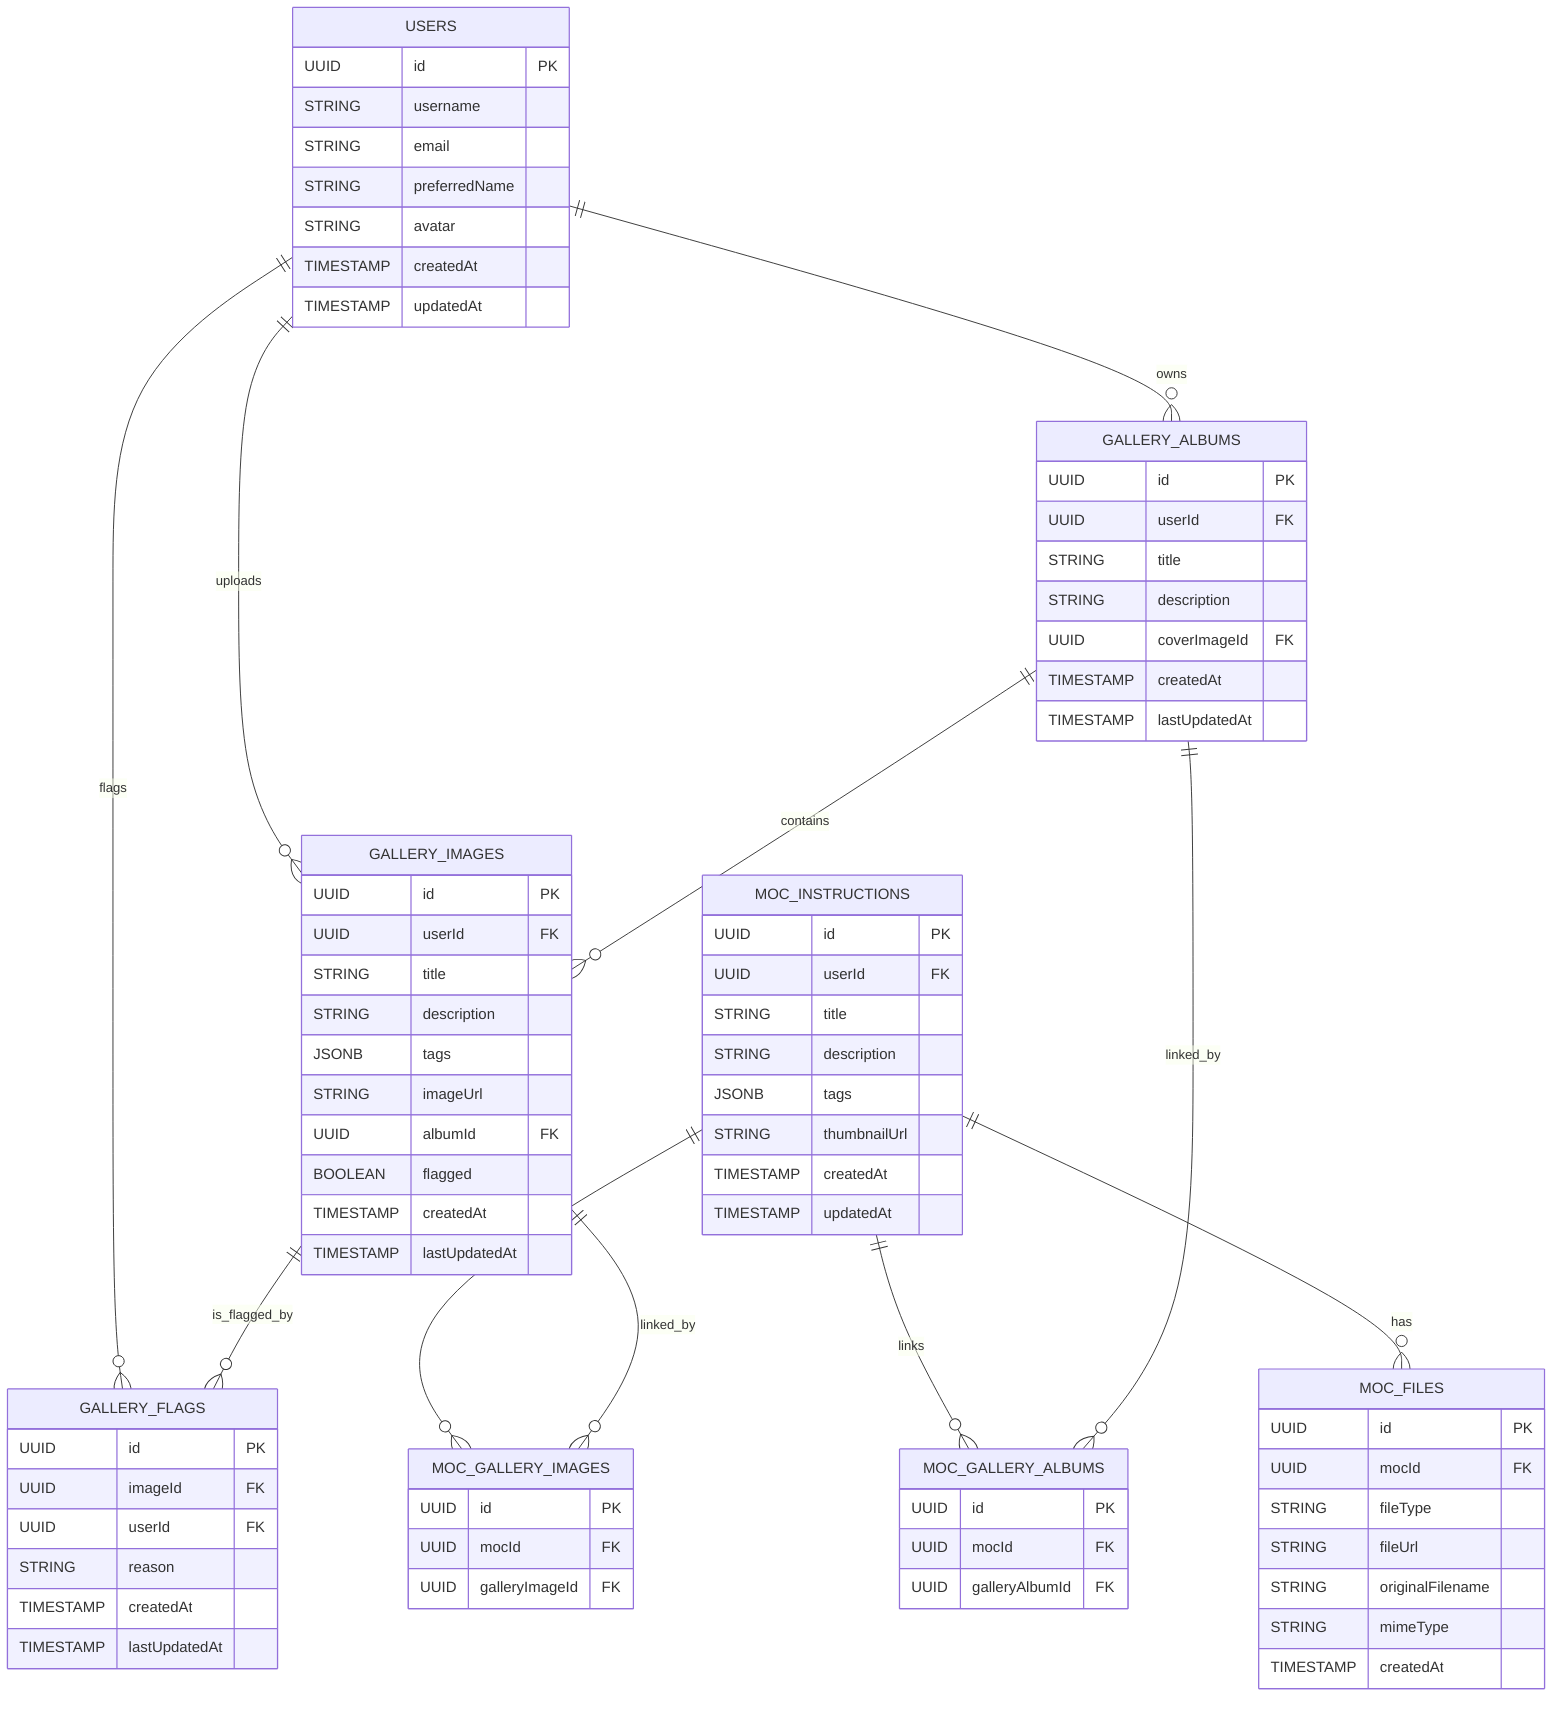 erDiagram
  USERS {
    UUID id PK
    STRING username
    STRING email
    STRING preferredName
    STRING avatar
    TIMESTAMP createdAt
    TIMESTAMP updatedAt
  }
  GALLERY_ALBUMS {
    UUID id PK
    UUID userId FK
    STRING title
    STRING description
    UUID coverImageId FK
    TIMESTAMP createdAt
    TIMESTAMP lastUpdatedAt
  }
  GALLERY_IMAGES {
    UUID id PK
    UUID userId FK
    STRING title
    STRING description
    JSONB tags
    STRING imageUrl
    UUID albumId FK
    BOOLEAN flagged
    TIMESTAMP createdAt
    TIMESTAMP lastUpdatedAt
  }
  GALLERY_FLAGS {
    UUID id PK
    UUID imageId FK
    UUID userId FK
    STRING reason
    TIMESTAMP createdAt
    TIMESTAMP lastUpdatedAt
  }
  MOC_INSTRUCTIONS {
    UUID id PK
    UUID userId FK
    STRING title
    STRING description
    JSONB tags
    STRING thumbnailUrl
    TIMESTAMP createdAt
    TIMESTAMP updatedAt
  }
  MOC_FILES {
    UUID id PK
    UUID mocId FK
    STRING fileType
    STRING fileUrl
    STRING originalFilename
    STRING mimeType
    TIMESTAMP createdAt
  }
  MOC_GALLERY_IMAGES {
    UUID id PK
    UUID mocId FK
    UUID galleryImageId FK
  }
  MOC_GALLERY_ALBUMS {
    UUID id PK
    UUID mocId FK
    UUID galleryAlbumId FK
  }

  USERS ||--o{ GALLERY_ALBUMS : owns
  USERS ||--o{ GALLERY_IMAGES : uploads
  USERS ||--o{ GALLERY_FLAGS : flags
  GALLERY_ALBUMS ||--o{ GALLERY_IMAGES : contains
  GALLERY_IMAGES ||--o{ GALLERY_FLAGS : is_flagged_by
  MOC_INSTRUCTIONS ||--o{ MOC_FILES : has
  MOC_INSTRUCTIONS ||--o{ MOC_GALLERY_IMAGES : links
  MOC_INSTRUCTIONS ||--o{ MOC_GALLERY_ALBUMS : links
  GALLERY_IMAGES ||--o{ MOC_GALLERY_IMAGES : linked_by
  GALLERY_ALBUMS ||--o{ MOC_GALLERY_ALBUMS : linked_by